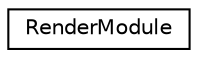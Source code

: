 digraph "Graphical Class Hierarchy"
{
 // LATEX_PDF_SIZE
  edge [fontname="Helvetica",fontsize="10",labelfontname="Helvetica",labelfontsize="10"];
  node [fontname="Helvetica",fontsize="10",shape=record];
  rankdir="LR";
  Node0 [label="RenderModule",height=0.2,width=0.4,color="black", fillcolor="white", style="filled",URL="$class_render_module.html",tooltip=" "];
}
